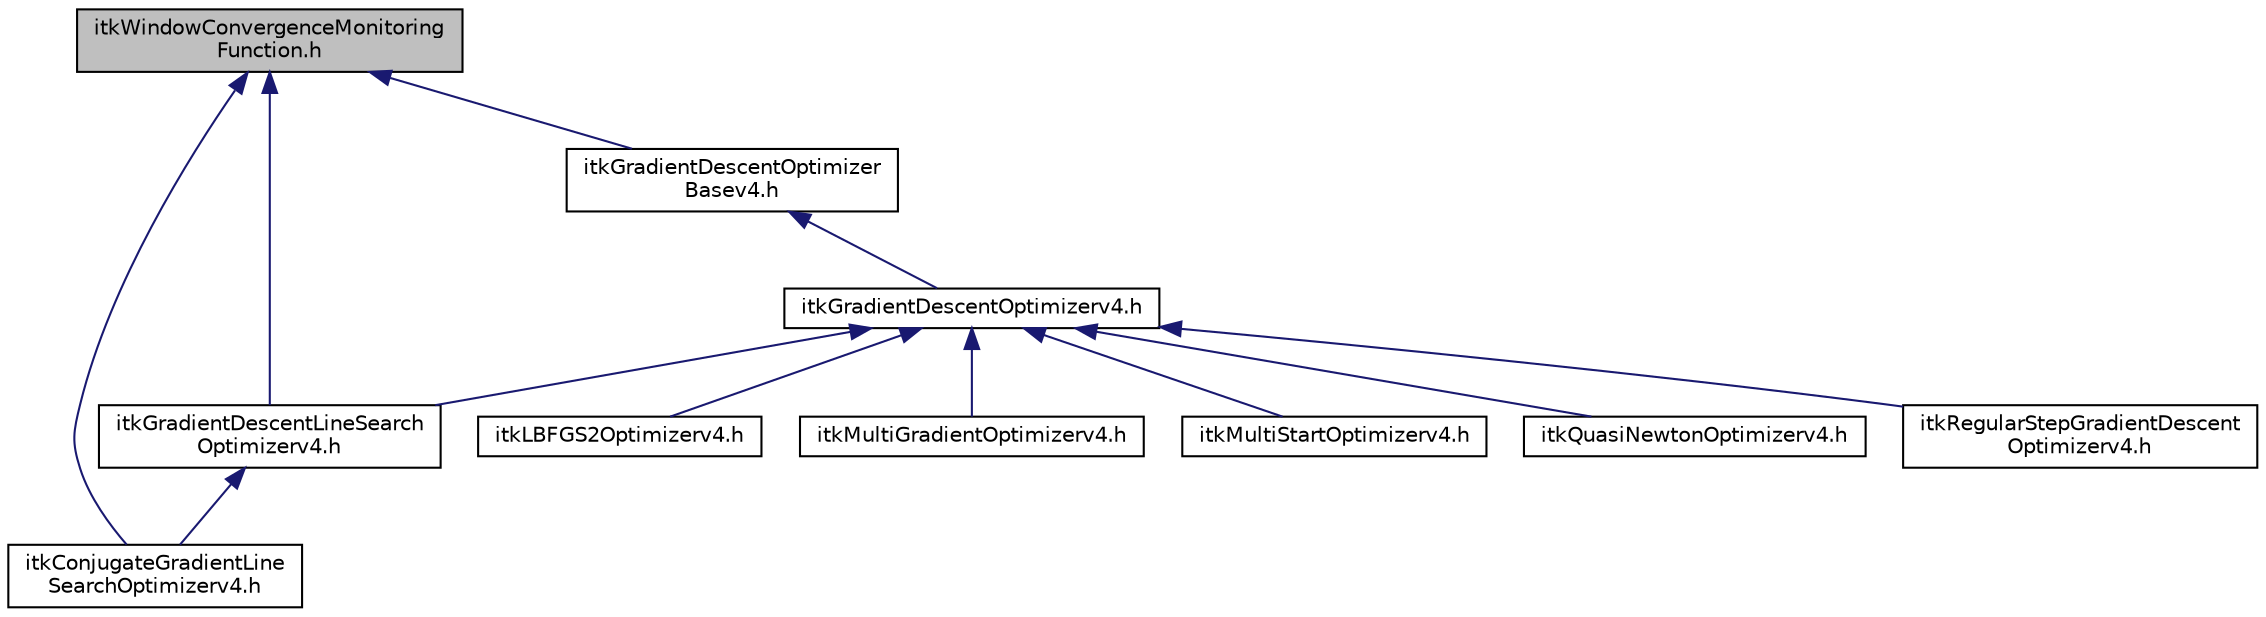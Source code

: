 digraph "itkWindowConvergenceMonitoringFunction.h"
{
 // LATEX_PDF_SIZE
  edge [fontname="Helvetica",fontsize="10",labelfontname="Helvetica",labelfontsize="10"];
  node [fontname="Helvetica",fontsize="10",shape=record];
  Node1 [label="itkWindowConvergenceMonitoring\lFunction.h",height=0.2,width=0.4,color="black", fillcolor="grey75", style="filled", fontcolor="black",tooltip=" "];
  Node1 -> Node2 [dir="back",color="midnightblue",fontsize="10",style="solid",fontname="Helvetica"];
  Node2 [label="itkConjugateGradientLine\lSearchOptimizerv4.h",height=0.2,width=0.4,color="black", fillcolor="white", style="filled",URL="$itkConjugateGradientLineSearchOptimizerv4_8h.html",tooltip=" "];
  Node1 -> Node3 [dir="back",color="midnightblue",fontsize="10",style="solid",fontname="Helvetica"];
  Node3 [label="itkGradientDescentLineSearch\lOptimizerv4.h",height=0.2,width=0.4,color="black", fillcolor="white", style="filled",URL="$itkGradientDescentLineSearchOptimizerv4_8h.html",tooltip=" "];
  Node3 -> Node2 [dir="back",color="midnightblue",fontsize="10",style="solid",fontname="Helvetica"];
  Node1 -> Node4 [dir="back",color="midnightblue",fontsize="10",style="solid",fontname="Helvetica"];
  Node4 [label="itkGradientDescentOptimizer\lBasev4.h",height=0.2,width=0.4,color="black", fillcolor="white", style="filled",URL="$itkGradientDescentOptimizerBasev4_8h.html",tooltip=" "];
  Node4 -> Node5 [dir="back",color="midnightblue",fontsize="10",style="solid",fontname="Helvetica"];
  Node5 [label="itkGradientDescentOptimizerv4.h",height=0.2,width=0.4,color="black", fillcolor="white", style="filled",URL="$itkGradientDescentOptimizerv4_8h.html",tooltip=" "];
  Node5 -> Node3 [dir="back",color="midnightblue",fontsize="10",style="solid",fontname="Helvetica"];
  Node5 -> Node6 [dir="back",color="midnightblue",fontsize="10",style="solid",fontname="Helvetica"];
  Node6 [label="itkLBFGS2Optimizerv4.h",height=0.2,width=0.4,color="black", fillcolor="white", style="filled",URL="$itkLBFGS2Optimizerv4_8h.html",tooltip=" "];
  Node5 -> Node7 [dir="back",color="midnightblue",fontsize="10",style="solid",fontname="Helvetica"];
  Node7 [label="itkMultiGradientOptimizerv4.h",height=0.2,width=0.4,color="black", fillcolor="white", style="filled",URL="$itkMultiGradientOptimizerv4_8h.html",tooltip=" "];
  Node5 -> Node8 [dir="back",color="midnightblue",fontsize="10",style="solid",fontname="Helvetica"];
  Node8 [label="itkMultiStartOptimizerv4.h",height=0.2,width=0.4,color="black", fillcolor="white", style="filled",URL="$itkMultiStartOptimizerv4_8h.html",tooltip=" "];
  Node5 -> Node9 [dir="back",color="midnightblue",fontsize="10",style="solid",fontname="Helvetica"];
  Node9 [label="itkQuasiNewtonOptimizerv4.h",height=0.2,width=0.4,color="black", fillcolor="white", style="filled",URL="$itkQuasiNewtonOptimizerv4_8h.html",tooltip=" "];
  Node5 -> Node10 [dir="back",color="midnightblue",fontsize="10",style="solid",fontname="Helvetica"];
  Node10 [label="itkRegularStepGradientDescent\lOptimizerv4.h",height=0.2,width=0.4,color="black", fillcolor="white", style="filled",URL="$itkRegularStepGradientDescentOptimizerv4_8h.html",tooltip=" "];
}
